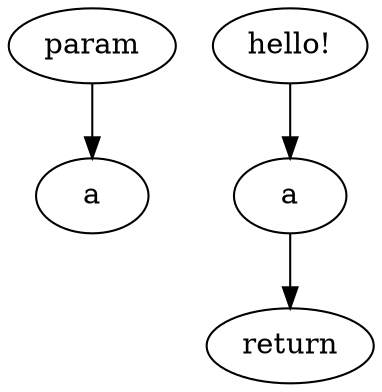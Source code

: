 digraph A {
    fn_a [type=fn, label=a]
    ref_a [label=a]
    param [type=param]
    param -> fn_a
    "hello!" -> ref_a -> return
}